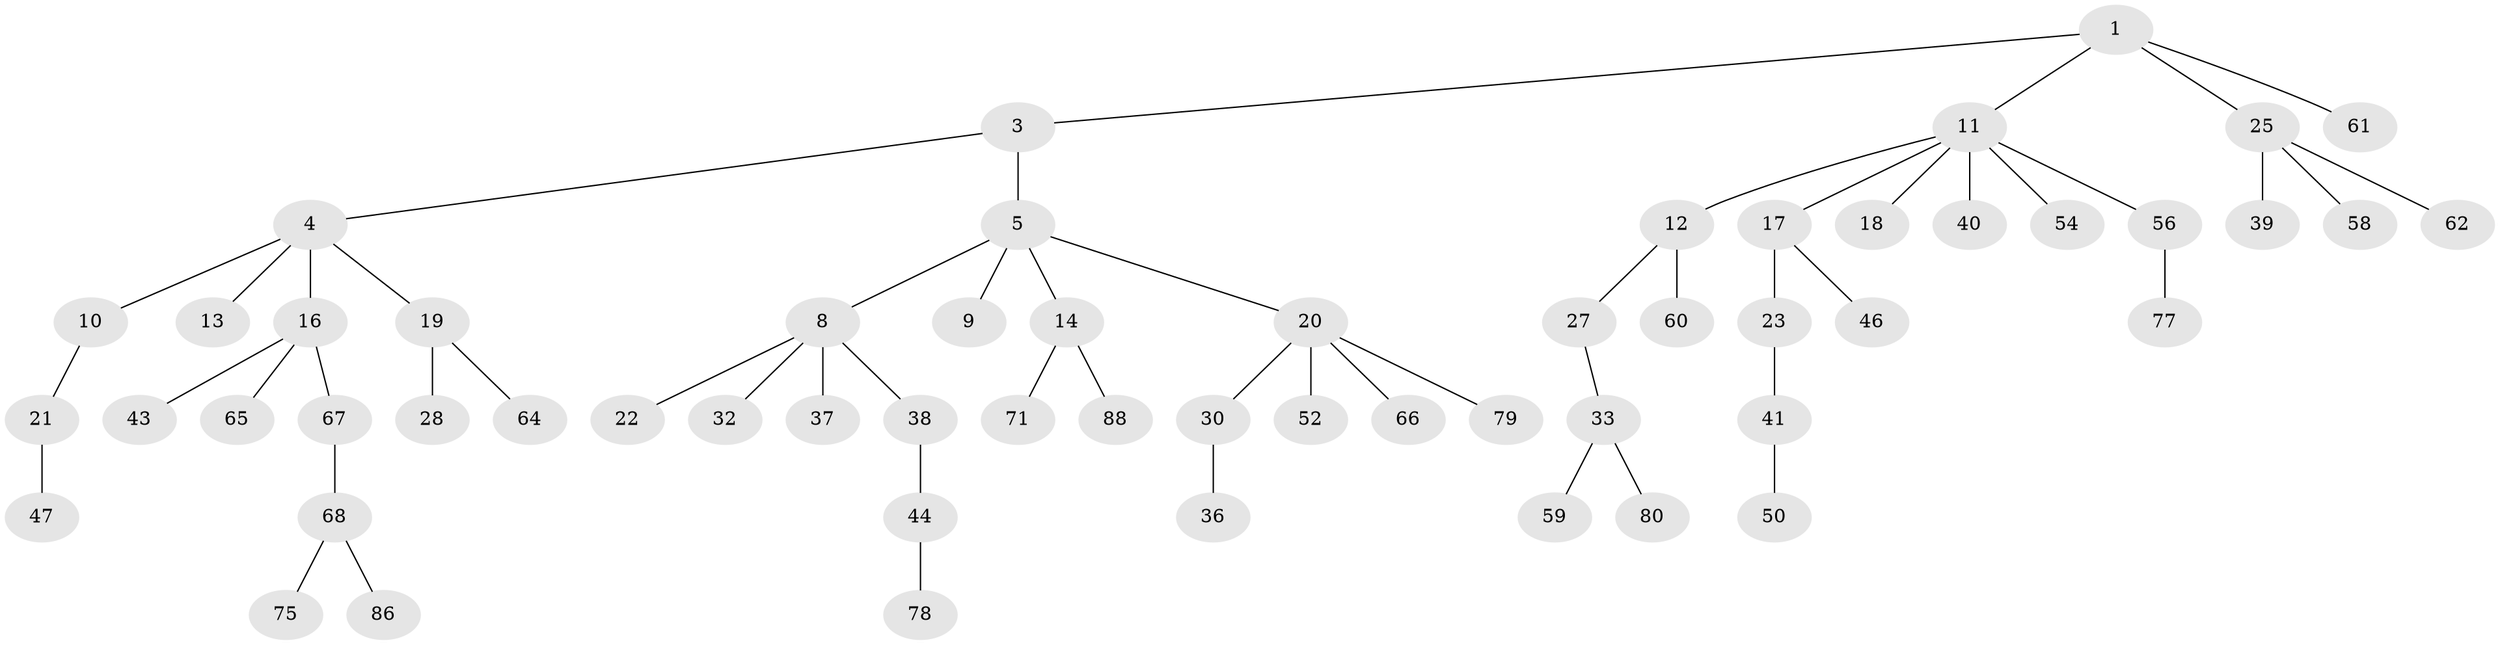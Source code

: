 // Generated by graph-tools (version 1.1) at 2025/52/02/27/25 19:52:11]
// undirected, 57 vertices, 56 edges
graph export_dot {
graph [start="1"]
  node [color=gray90,style=filled];
  1 [super="+2"];
  3;
  4 [super="+6"];
  5 [super="+7"];
  8 [super="+15"];
  9 [super="+69"];
  10;
  11 [super="+48"];
  12 [super="+29"];
  13 [super="+74"];
  14 [super="+35"];
  16 [super="+24"];
  17 [super="+42"];
  18 [super="+72"];
  19 [super="+53"];
  20 [super="+57"];
  21 [super="+85"];
  22 [super="+26"];
  23;
  25 [super="+31"];
  27 [super="+70"];
  28;
  30 [super="+34"];
  32 [super="+63"];
  33 [super="+51"];
  36;
  37;
  38 [super="+81"];
  39;
  40 [super="+84"];
  41 [super="+49"];
  43 [super="+82"];
  44 [super="+45"];
  46;
  47;
  50 [super="+55"];
  52;
  54;
  56 [super="+73"];
  58 [super="+76"];
  59;
  60;
  61;
  62;
  64;
  65;
  66;
  67;
  68 [super="+83"];
  71;
  75 [super="+87"];
  77;
  78;
  79;
  80;
  86;
  88;
  1 -- 11;
  1 -- 3;
  1 -- 61;
  1 -- 25;
  3 -- 4;
  3 -- 5;
  4 -- 19;
  4 -- 16;
  4 -- 10;
  4 -- 13;
  5 -- 8;
  5 -- 14;
  5 -- 9;
  5 -- 20;
  8 -- 32;
  8 -- 37;
  8 -- 38;
  8 -- 22;
  10 -- 21;
  11 -- 12;
  11 -- 17;
  11 -- 18;
  11 -- 40;
  11 -- 56;
  11 -- 54;
  12 -- 27;
  12 -- 60;
  14 -- 71;
  14 -- 88;
  16 -- 43;
  16 -- 65;
  16 -- 67;
  17 -- 23;
  17 -- 46;
  19 -- 28;
  19 -- 64;
  20 -- 30;
  20 -- 52;
  20 -- 79;
  20 -- 66;
  21 -- 47;
  23 -- 41;
  25 -- 39;
  25 -- 58;
  25 -- 62;
  27 -- 33;
  30 -- 36;
  33 -- 59;
  33 -- 80;
  38 -- 44;
  41 -- 50;
  44 -- 78;
  56 -- 77;
  67 -- 68;
  68 -- 75;
  68 -- 86;
}
